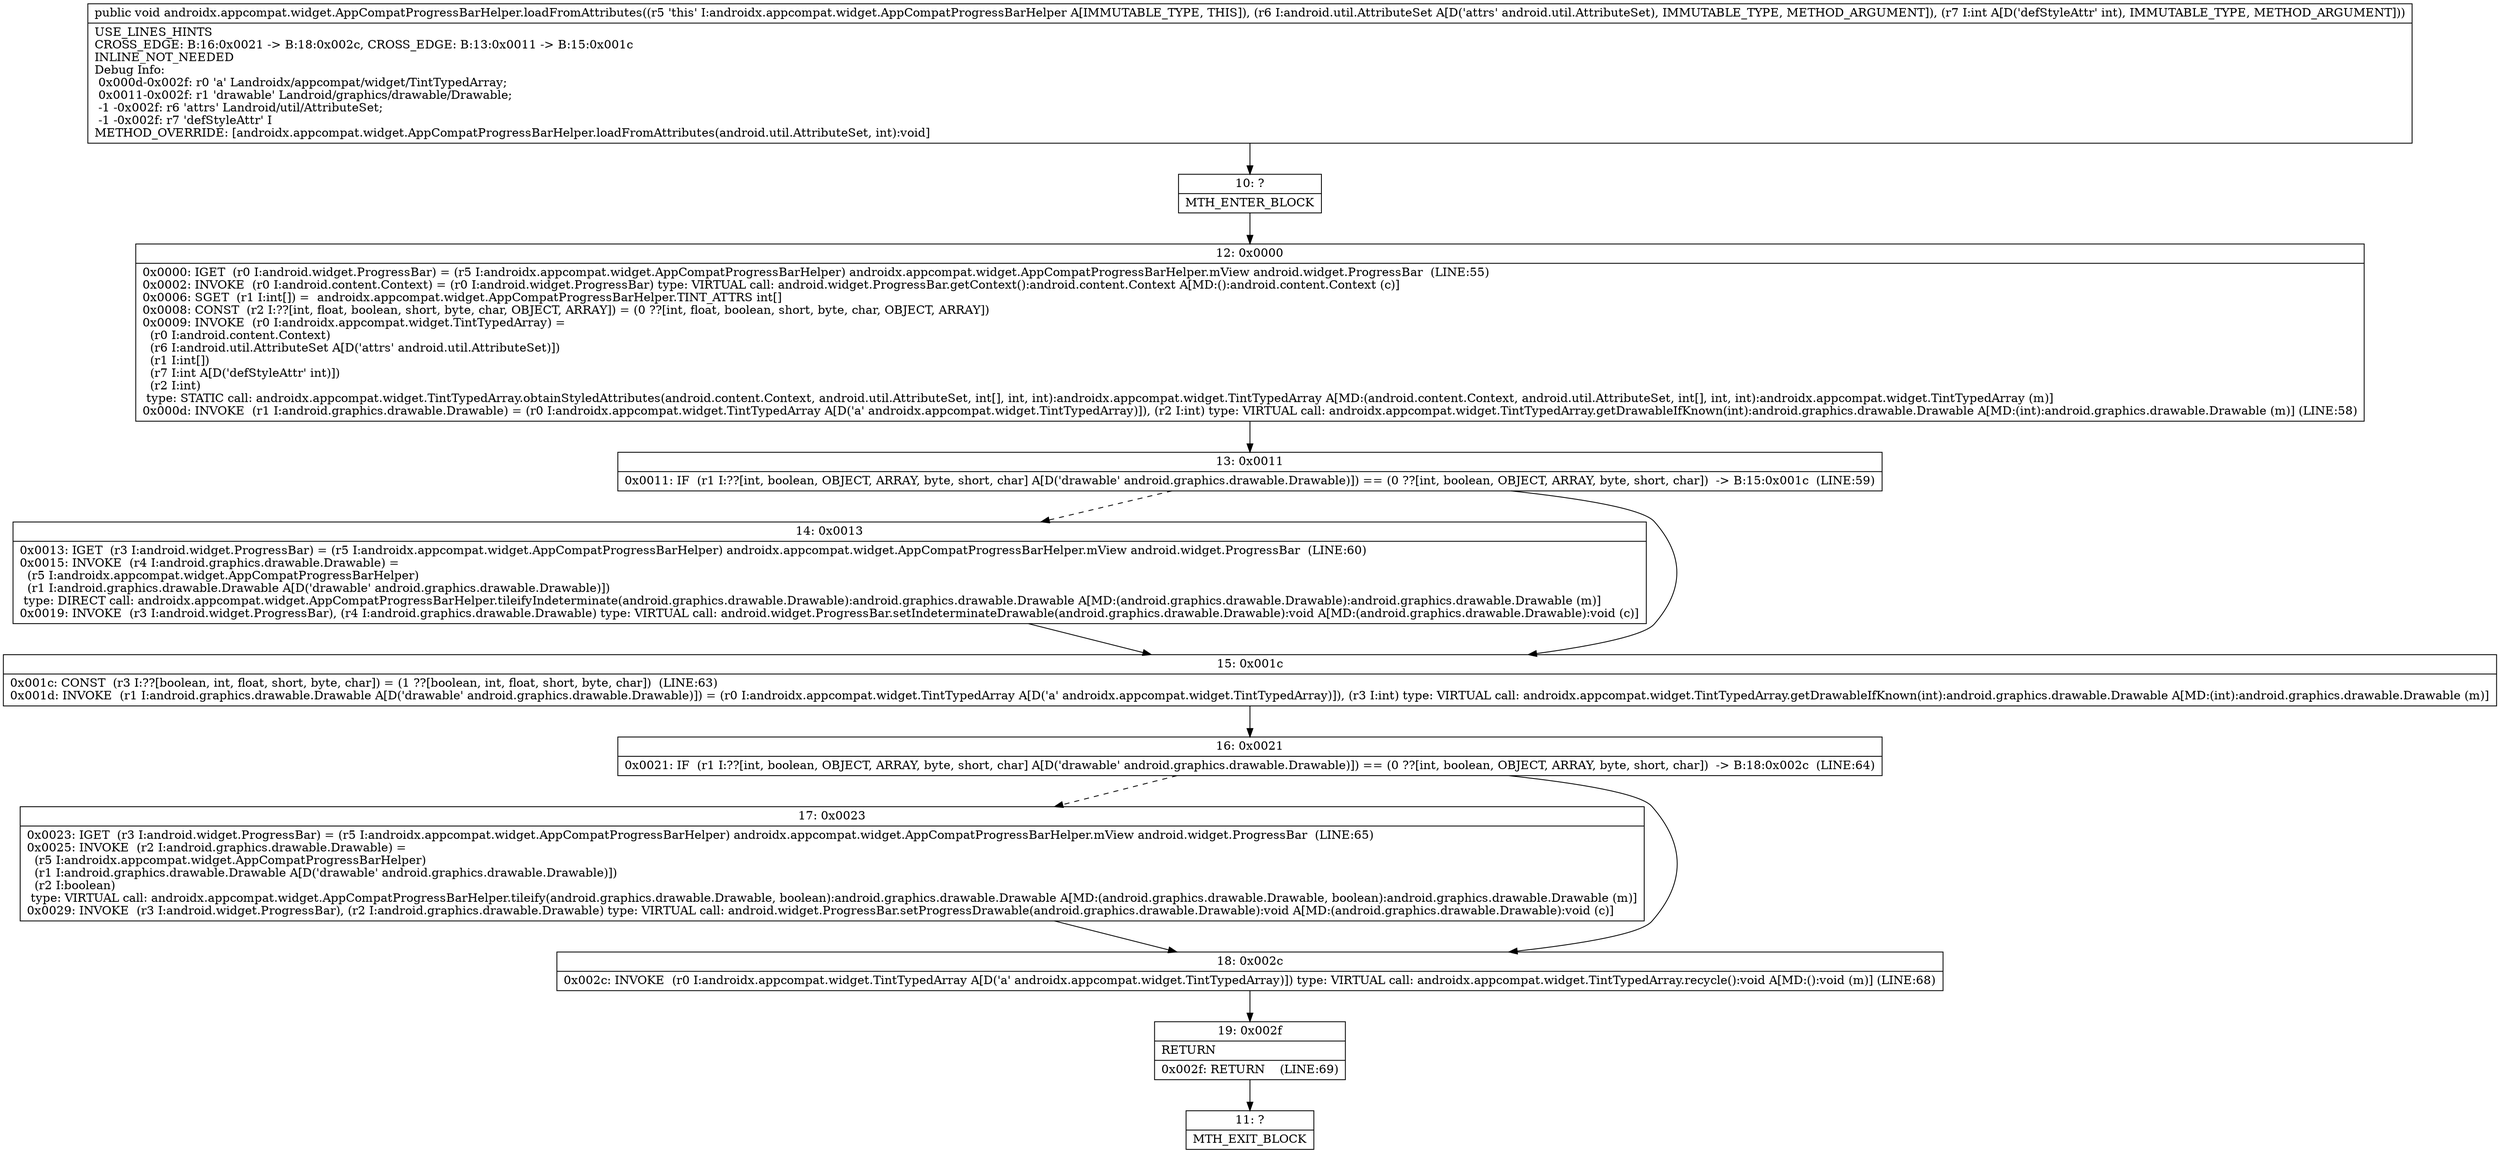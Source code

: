 digraph "CFG forandroidx.appcompat.widget.AppCompatProgressBarHelper.loadFromAttributes(Landroid\/util\/AttributeSet;I)V" {
Node_10 [shape=record,label="{10\:\ ?|MTH_ENTER_BLOCK\l}"];
Node_12 [shape=record,label="{12\:\ 0x0000|0x0000: IGET  (r0 I:android.widget.ProgressBar) = (r5 I:androidx.appcompat.widget.AppCompatProgressBarHelper) androidx.appcompat.widget.AppCompatProgressBarHelper.mView android.widget.ProgressBar  (LINE:55)\l0x0002: INVOKE  (r0 I:android.content.Context) = (r0 I:android.widget.ProgressBar) type: VIRTUAL call: android.widget.ProgressBar.getContext():android.content.Context A[MD:():android.content.Context (c)]\l0x0006: SGET  (r1 I:int[]) =  androidx.appcompat.widget.AppCompatProgressBarHelper.TINT_ATTRS int[] \l0x0008: CONST  (r2 I:??[int, float, boolean, short, byte, char, OBJECT, ARRAY]) = (0 ??[int, float, boolean, short, byte, char, OBJECT, ARRAY]) \l0x0009: INVOKE  (r0 I:androidx.appcompat.widget.TintTypedArray) = \l  (r0 I:android.content.Context)\l  (r6 I:android.util.AttributeSet A[D('attrs' android.util.AttributeSet)])\l  (r1 I:int[])\l  (r7 I:int A[D('defStyleAttr' int)])\l  (r2 I:int)\l type: STATIC call: androidx.appcompat.widget.TintTypedArray.obtainStyledAttributes(android.content.Context, android.util.AttributeSet, int[], int, int):androidx.appcompat.widget.TintTypedArray A[MD:(android.content.Context, android.util.AttributeSet, int[], int, int):androidx.appcompat.widget.TintTypedArray (m)]\l0x000d: INVOKE  (r1 I:android.graphics.drawable.Drawable) = (r0 I:androidx.appcompat.widget.TintTypedArray A[D('a' androidx.appcompat.widget.TintTypedArray)]), (r2 I:int) type: VIRTUAL call: androidx.appcompat.widget.TintTypedArray.getDrawableIfKnown(int):android.graphics.drawable.Drawable A[MD:(int):android.graphics.drawable.Drawable (m)] (LINE:58)\l}"];
Node_13 [shape=record,label="{13\:\ 0x0011|0x0011: IF  (r1 I:??[int, boolean, OBJECT, ARRAY, byte, short, char] A[D('drawable' android.graphics.drawable.Drawable)]) == (0 ??[int, boolean, OBJECT, ARRAY, byte, short, char])  \-\> B:15:0x001c  (LINE:59)\l}"];
Node_14 [shape=record,label="{14\:\ 0x0013|0x0013: IGET  (r3 I:android.widget.ProgressBar) = (r5 I:androidx.appcompat.widget.AppCompatProgressBarHelper) androidx.appcompat.widget.AppCompatProgressBarHelper.mView android.widget.ProgressBar  (LINE:60)\l0x0015: INVOKE  (r4 I:android.graphics.drawable.Drawable) = \l  (r5 I:androidx.appcompat.widget.AppCompatProgressBarHelper)\l  (r1 I:android.graphics.drawable.Drawable A[D('drawable' android.graphics.drawable.Drawable)])\l type: DIRECT call: androidx.appcompat.widget.AppCompatProgressBarHelper.tileifyIndeterminate(android.graphics.drawable.Drawable):android.graphics.drawable.Drawable A[MD:(android.graphics.drawable.Drawable):android.graphics.drawable.Drawable (m)]\l0x0019: INVOKE  (r3 I:android.widget.ProgressBar), (r4 I:android.graphics.drawable.Drawable) type: VIRTUAL call: android.widget.ProgressBar.setIndeterminateDrawable(android.graphics.drawable.Drawable):void A[MD:(android.graphics.drawable.Drawable):void (c)]\l}"];
Node_15 [shape=record,label="{15\:\ 0x001c|0x001c: CONST  (r3 I:??[boolean, int, float, short, byte, char]) = (1 ??[boolean, int, float, short, byte, char])  (LINE:63)\l0x001d: INVOKE  (r1 I:android.graphics.drawable.Drawable A[D('drawable' android.graphics.drawable.Drawable)]) = (r0 I:androidx.appcompat.widget.TintTypedArray A[D('a' androidx.appcompat.widget.TintTypedArray)]), (r3 I:int) type: VIRTUAL call: androidx.appcompat.widget.TintTypedArray.getDrawableIfKnown(int):android.graphics.drawable.Drawable A[MD:(int):android.graphics.drawable.Drawable (m)]\l}"];
Node_16 [shape=record,label="{16\:\ 0x0021|0x0021: IF  (r1 I:??[int, boolean, OBJECT, ARRAY, byte, short, char] A[D('drawable' android.graphics.drawable.Drawable)]) == (0 ??[int, boolean, OBJECT, ARRAY, byte, short, char])  \-\> B:18:0x002c  (LINE:64)\l}"];
Node_17 [shape=record,label="{17\:\ 0x0023|0x0023: IGET  (r3 I:android.widget.ProgressBar) = (r5 I:androidx.appcompat.widget.AppCompatProgressBarHelper) androidx.appcompat.widget.AppCompatProgressBarHelper.mView android.widget.ProgressBar  (LINE:65)\l0x0025: INVOKE  (r2 I:android.graphics.drawable.Drawable) = \l  (r5 I:androidx.appcompat.widget.AppCompatProgressBarHelper)\l  (r1 I:android.graphics.drawable.Drawable A[D('drawable' android.graphics.drawable.Drawable)])\l  (r2 I:boolean)\l type: VIRTUAL call: androidx.appcompat.widget.AppCompatProgressBarHelper.tileify(android.graphics.drawable.Drawable, boolean):android.graphics.drawable.Drawable A[MD:(android.graphics.drawable.Drawable, boolean):android.graphics.drawable.Drawable (m)]\l0x0029: INVOKE  (r3 I:android.widget.ProgressBar), (r2 I:android.graphics.drawable.Drawable) type: VIRTUAL call: android.widget.ProgressBar.setProgressDrawable(android.graphics.drawable.Drawable):void A[MD:(android.graphics.drawable.Drawable):void (c)]\l}"];
Node_18 [shape=record,label="{18\:\ 0x002c|0x002c: INVOKE  (r0 I:androidx.appcompat.widget.TintTypedArray A[D('a' androidx.appcompat.widget.TintTypedArray)]) type: VIRTUAL call: androidx.appcompat.widget.TintTypedArray.recycle():void A[MD:():void (m)] (LINE:68)\l}"];
Node_19 [shape=record,label="{19\:\ 0x002f|RETURN\l|0x002f: RETURN    (LINE:69)\l}"];
Node_11 [shape=record,label="{11\:\ ?|MTH_EXIT_BLOCK\l}"];
MethodNode[shape=record,label="{public void androidx.appcompat.widget.AppCompatProgressBarHelper.loadFromAttributes((r5 'this' I:androidx.appcompat.widget.AppCompatProgressBarHelper A[IMMUTABLE_TYPE, THIS]), (r6 I:android.util.AttributeSet A[D('attrs' android.util.AttributeSet), IMMUTABLE_TYPE, METHOD_ARGUMENT]), (r7 I:int A[D('defStyleAttr' int), IMMUTABLE_TYPE, METHOD_ARGUMENT]))  | USE_LINES_HINTS\lCROSS_EDGE: B:16:0x0021 \-\> B:18:0x002c, CROSS_EDGE: B:13:0x0011 \-\> B:15:0x001c\lINLINE_NOT_NEEDED\lDebug Info:\l  0x000d\-0x002f: r0 'a' Landroidx\/appcompat\/widget\/TintTypedArray;\l  0x0011\-0x002f: r1 'drawable' Landroid\/graphics\/drawable\/Drawable;\l  \-1 \-0x002f: r6 'attrs' Landroid\/util\/AttributeSet;\l  \-1 \-0x002f: r7 'defStyleAttr' I\lMETHOD_OVERRIDE: [androidx.appcompat.widget.AppCompatProgressBarHelper.loadFromAttributes(android.util.AttributeSet, int):void]\l}"];
MethodNode -> Node_10;Node_10 -> Node_12;
Node_12 -> Node_13;
Node_13 -> Node_14[style=dashed];
Node_13 -> Node_15;
Node_14 -> Node_15;
Node_15 -> Node_16;
Node_16 -> Node_17[style=dashed];
Node_16 -> Node_18;
Node_17 -> Node_18;
Node_18 -> Node_19;
Node_19 -> Node_11;
}

